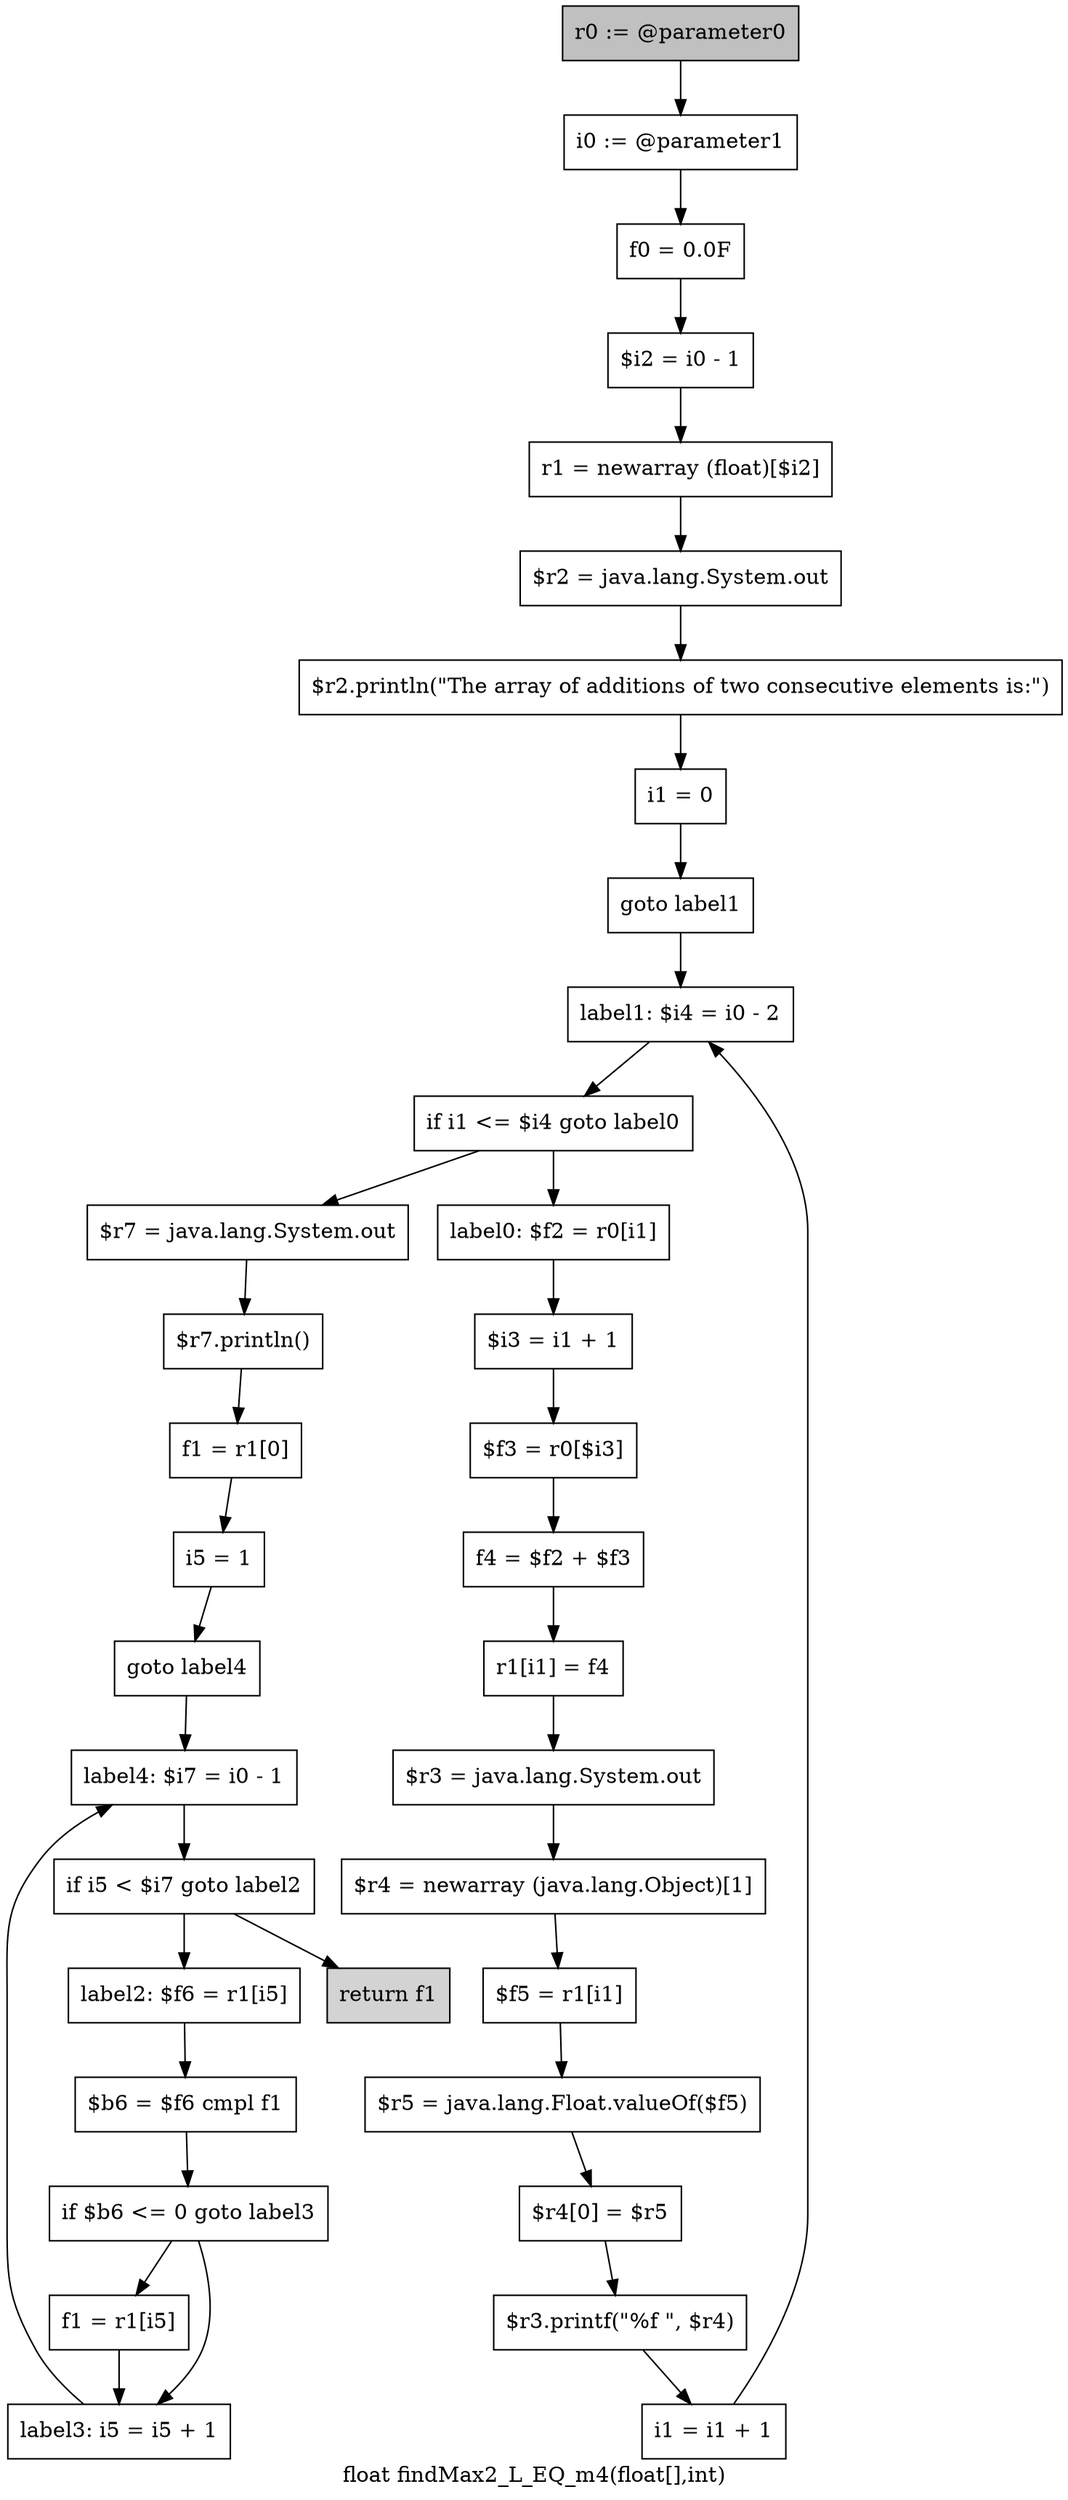 digraph "float findMax2_L_EQ_m4(float[],int)" {
    label="float findMax2_L_EQ_m4(float[],int)";
    node [shape=box];
    "0" [style=filled,fillcolor=gray,label="r0 := @parameter0",];
    "1" [label="i0 := @parameter1",];
    "0"->"1";
    "2" [label="f0 = 0.0F",];
    "1"->"2";
    "3" [label="$i2 = i0 - 1",];
    "2"->"3";
    "4" [label="r1 = newarray (float)[$i2]",];
    "3"->"4";
    "5" [label="$r2 = java.lang.System.out",];
    "4"->"5";
    "6" [label="$r2.println(\"The array of additions of two consecutive elements is:\")",];
    "5"->"6";
    "7" [label="i1 = 0",];
    "6"->"7";
    "8" [label="goto label1",];
    "7"->"8";
    "21" [label="label1: $i4 = i0 - 2",];
    "8"->"21";
    "9" [label="label0: $f2 = r0[i1]",];
    "10" [label="$i3 = i1 + 1",];
    "9"->"10";
    "11" [label="$f3 = r0[$i3]",];
    "10"->"11";
    "12" [label="f4 = $f2 + $f3",];
    "11"->"12";
    "13" [label="r1[i1] = f4",];
    "12"->"13";
    "14" [label="$r3 = java.lang.System.out",];
    "13"->"14";
    "15" [label="$r4 = newarray (java.lang.Object)[1]",];
    "14"->"15";
    "16" [label="$f5 = r1[i1]",];
    "15"->"16";
    "17" [label="$r5 = java.lang.Float.valueOf($f5)",];
    "16"->"17";
    "18" [label="$r4[0] = $r5",];
    "17"->"18";
    "19" [label="$r3.printf(\"%f \", $r4)",];
    "18"->"19";
    "20" [label="i1 = i1 + 1",];
    "19"->"20";
    "20"->"21";
    "22" [label="if i1 <= $i4 goto label0",];
    "21"->"22";
    "22"->"9";
    "23" [label="$r7 = java.lang.System.out",];
    "22"->"23";
    "24" [label="$r7.println()",];
    "23"->"24";
    "25" [label="f1 = r1[0]",];
    "24"->"25";
    "26" [label="i5 = 1",];
    "25"->"26";
    "27" [label="goto label4",];
    "26"->"27";
    "33" [label="label4: $i7 = i0 - 1",];
    "27"->"33";
    "28" [label="label2: $f6 = r1[i5]",];
    "29" [label="$b6 = $f6 cmpl f1",];
    "28"->"29";
    "30" [label="if $b6 <= 0 goto label3",];
    "29"->"30";
    "31" [label="f1 = r1[i5]",];
    "30"->"31";
    "32" [label="label3: i5 = i5 + 1",];
    "30"->"32";
    "31"->"32";
    "32"->"33";
    "34" [label="if i5 < $i7 goto label2",];
    "33"->"34";
    "34"->"28";
    "35" [style=filled,fillcolor=lightgray,label="return f1",];
    "34"->"35";
}
